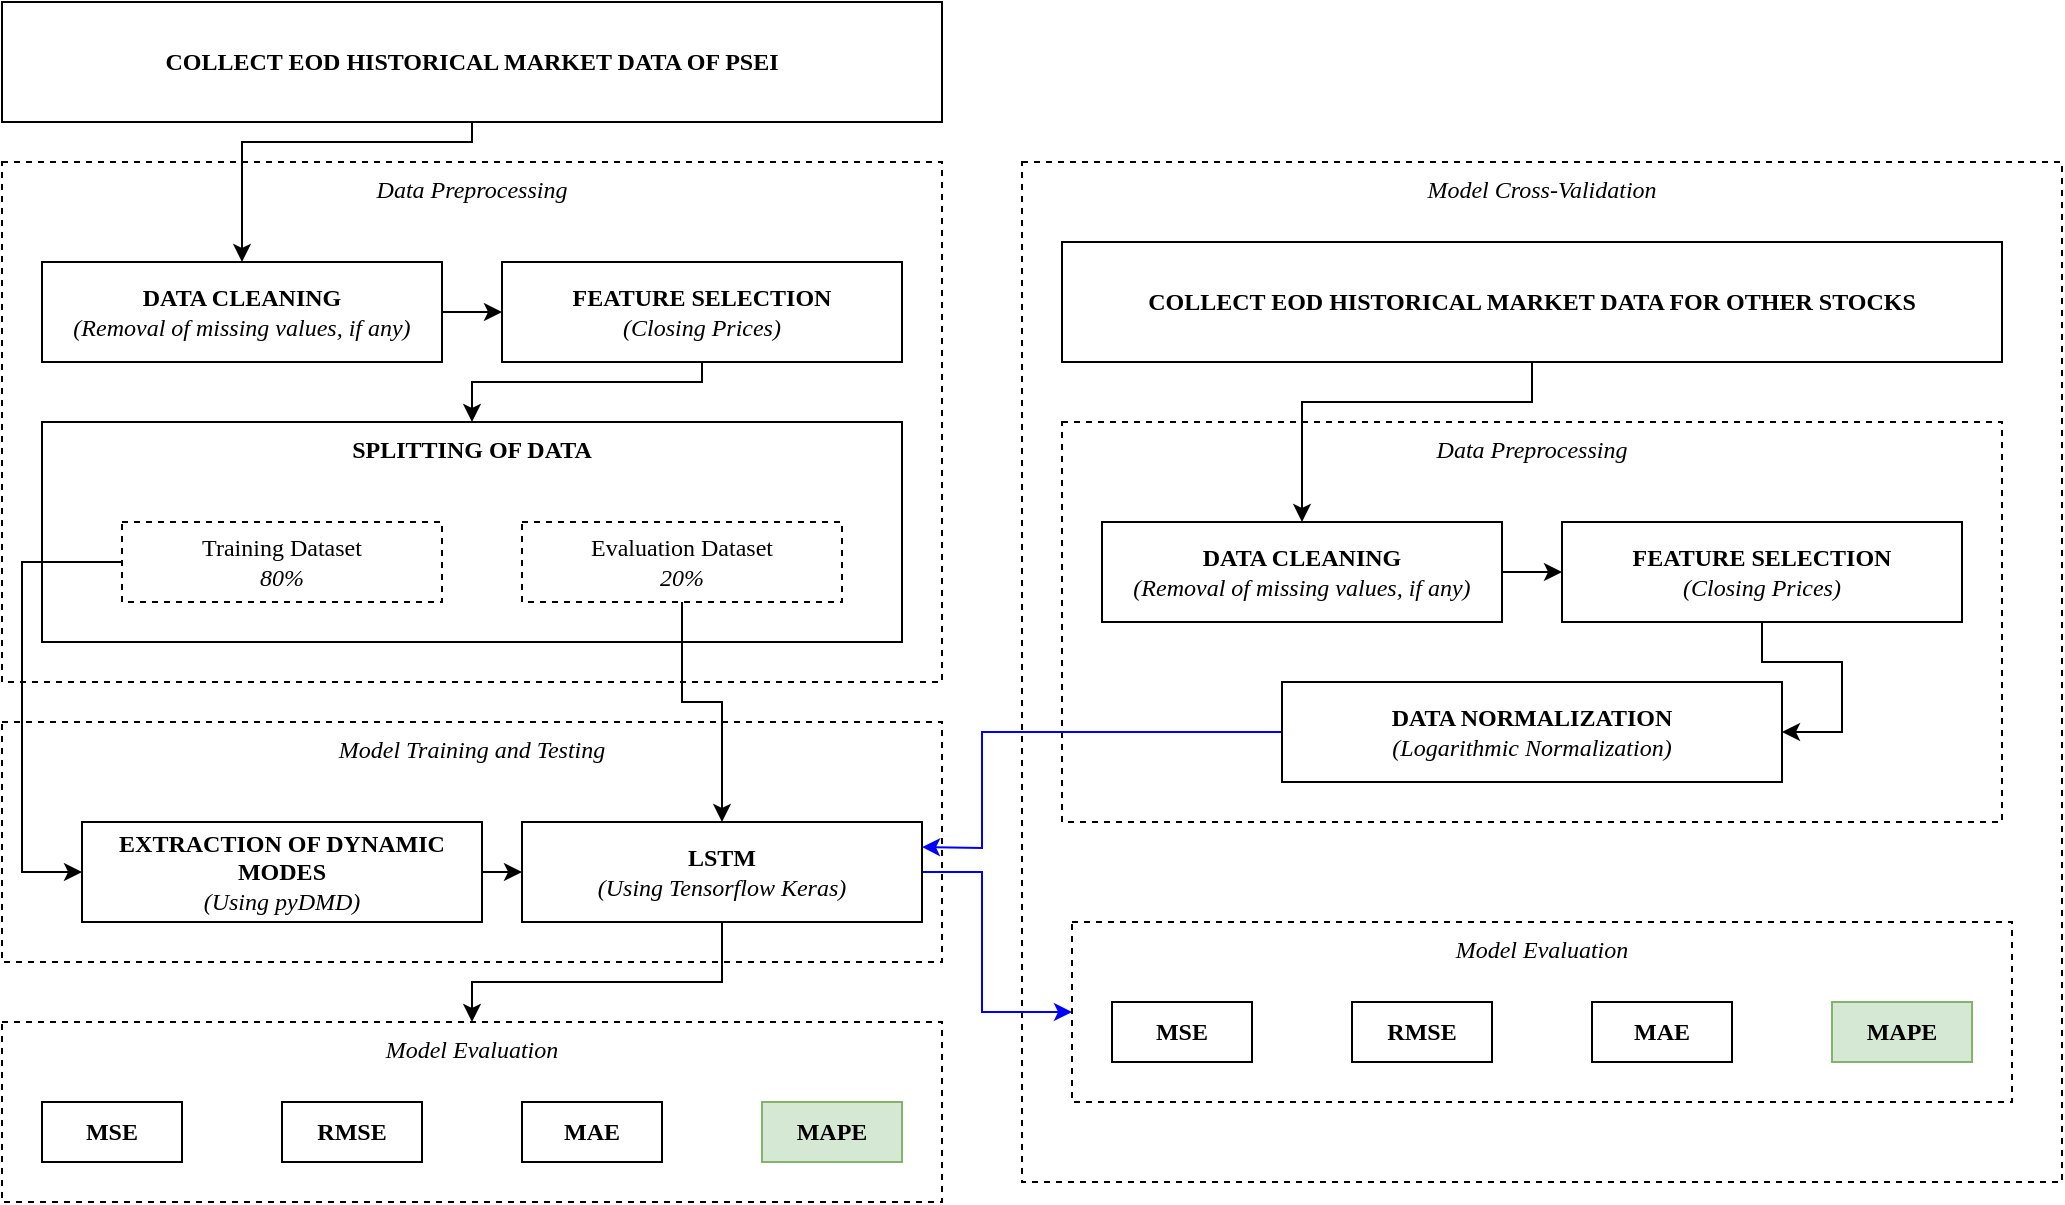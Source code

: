 <mxfile scale="5" border="0">
    <diagram id="94scwhOmTTR12zCoKxJa" name="Page-1">
        <mxGraphModel dx="695" dy="454" grid="1" gridSize="10" guides="1" tooltips="1" connect="1" arrows="1" fold="1" page="1" pageScale="1" pageWidth="850" pageHeight="1100" math="0" shadow="0">
            <root>
                <mxCell id="0"/>
                <mxCell id="1" parent="0"/>
                <mxCell id="76" value="&lt;span style=&quot;font-weight: normal;&quot;&gt;&lt;i&gt;Model Cross-Validation&lt;br&gt;&lt;/i&gt;&lt;/span&gt;" style="rounded=0;whiteSpace=wrap;html=1;fontFamily=CMU;fontSource=https%3A%2F%2Ffontlibrary.org%2F%2Fface%2Fcmu-serif;fontStyle=1;verticalAlign=top;dashed=1;" vertex="1" parent="1">
                    <mxGeometry x="700" y="140" width="520" height="510" as="geometry"/>
                </mxCell>
                <mxCell id="2" value="COLLECT EOD HISTORICAL MARKET DATA OF PSEI" style="rounded=0;whiteSpace=wrap;html=1;fontFamily=CMU;fontSource=https%3A%2F%2Ffontlibrary.org%2F%2Fface%2Fcmu-serif;fontStyle=1" parent="1" vertex="1">
                    <mxGeometry x="190" y="60" width="470" height="60" as="geometry"/>
                </mxCell>
                <mxCell id="4" value="&lt;i style=&quot;font-weight: normal;&quot;&gt;Data Preprocessing&lt;/i&gt;" style="rounded=0;whiteSpace=wrap;html=1;fontFamily=CMU;fontSource=https%3A%2F%2Ffontlibrary.org%2F%2Fface%2Fcmu-serif;fontStyle=1;verticalAlign=top;dashed=1;" parent="1" vertex="1">
                    <mxGeometry x="190" y="140" width="470" height="260" as="geometry"/>
                </mxCell>
                <mxCell id="5" value="&lt;span style=&quot;font-weight: normal;&quot;&gt;&lt;i&gt;Model Training and Testing&lt;/i&gt;&lt;/span&gt;" style="rounded=0;whiteSpace=wrap;html=1;fontFamily=CMU;fontSource=https%3A%2F%2Ffontlibrary.org%2F%2Fface%2Fcmu-serif;fontStyle=1;verticalAlign=top;dashed=1;" parent="1" vertex="1">
                    <mxGeometry x="190" y="420" width="470" height="120" as="geometry"/>
                </mxCell>
                <mxCell id="6" value="&lt;span style=&quot;background-color: rgb(255, 255, 255);&quot;&gt;SPLITTING OF DATA&lt;/span&gt;" style="rounded=0;whiteSpace=wrap;html=1;fontFamily=CMU;fontSource=https%3A%2F%2Ffontlibrary.org%2F%2Fface%2Fcmu-serif;fontStyle=1;verticalAlign=top;align=center;" parent="1" vertex="1">
                    <mxGeometry x="210" y="270" width="430" height="110" as="geometry"/>
                </mxCell>
                <mxCell id="10" style="edgeStyle=none;rounded=0;html=1;exitX=1;exitY=0.5;exitDx=0;exitDy=0;entryX=0;entryY=0.5;entryDx=0;entryDy=0;fontFamily=CMU;fontSource=https%3A%2F%2Ffontlibrary.org%2F%2Fface%2Fcmu-serif;" parent="1" source="7" target="8" edge="1">
                    <mxGeometry relative="1" as="geometry"/>
                </mxCell>
                <mxCell id="7" value="&lt;span style=&quot;background-color: rgb(255, 255, 255);&quot;&gt;DATA CLEANING&lt;br&gt;&lt;span style=&quot;font-weight: normal;&quot;&gt;&lt;i&gt;(Removal of missing values, if any)&lt;/i&gt;&lt;/span&gt;&lt;br&gt;&lt;/span&gt;" style="rounded=0;whiteSpace=wrap;html=1;fontFamily=CMU;fontSource=https%3A%2F%2Ffontlibrary.org%2F%2Fface%2Fcmu-serif;fontStyle=1;verticalAlign=middle;align=center;" parent="1" vertex="1">
                    <mxGeometry x="210" y="190" width="200" height="50" as="geometry"/>
                </mxCell>
                <mxCell id="11" style="edgeStyle=none;rounded=0;html=1;exitX=0.5;exitY=1;exitDx=0;exitDy=0;entryX=0.5;entryY=0;entryDx=0;entryDy=0;fontFamily=CMU;fontSource=https%3A%2F%2Ffontlibrary.org%2F%2Fface%2Fcmu-serif;" parent="1" source="8" target="6" edge="1">
                    <mxGeometry relative="1" as="geometry">
                        <Array as="points">
                            <mxPoint x="540" y="250"/>
                            <mxPoint x="425" y="250"/>
                        </Array>
                    </mxGeometry>
                </mxCell>
                <mxCell id="8" value="&lt;span style=&quot;background-color: rgb(255, 255, 255);&quot;&gt;FEATURE SELECTION&lt;br&gt;&lt;span style=&quot;font-weight: normal;&quot;&gt;&lt;i&gt;(Closing Prices)&lt;/i&gt;&lt;/span&gt;&lt;br&gt;&lt;/span&gt;" style="rounded=0;whiteSpace=wrap;html=1;fontFamily=CMU;fontSource=https%3A%2F%2Ffontlibrary.org%2F%2Fface%2Fcmu-serif;fontStyle=1;verticalAlign=middle;align=center;" parent="1" vertex="1">
                    <mxGeometry x="440" y="190" width="200" height="50" as="geometry"/>
                </mxCell>
                <mxCell id="9" style="edgeStyle=none;html=1;exitX=0.5;exitY=1;exitDx=0;exitDy=0;entryX=0.5;entryY=0;entryDx=0;entryDy=0;fontFamily=CMU;fontSource=https%3A%2F%2Ffontlibrary.org%2F%2Fface%2Fcmu-serif;rounded=0;" parent="1" source="2" target="7" edge="1">
                    <mxGeometry relative="1" as="geometry">
                        <Array as="points">
                            <mxPoint x="425" y="130"/>
                            <mxPoint x="310" y="130"/>
                        </Array>
                    </mxGeometry>
                </mxCell>
                <mxCell id="21" style="edgeStyle=none;rounded=0;html=1;exitX=0;exitY=0.5;exitDx=0;exitDy=0;entryX=0;entryY=0.5;entryDx=0;entryDy=0;fontFamily=CMU;fontSource=https%3A%2F%2Ffontlibrary.org%2F%2Fface%2Fcmu-serif;" parent="1" source="12" target="16" edge="1">
                    <mxGeometry relative="1" as="geometry">
                        <Array as="points">
                            <mxPoint x="200" y="340"/>
                            <mxPoint x="200" y="495"/>
                        </Array>
                    </mxGeometry>
                </mxCell>
                <mxCell id="12" value="Training Dataset&lt;br&gt;&lt;i&gt;80%&lt;/i&gt;" style="rounded=0;whiteSpace=wrap;html=1;dashed=1;labelBackgroundColor=#FFFFFF;fontFamily=CMU;fontSource=https%3A%2F%2Ffontlibrary.org%2F%2Fface%2Fcmu-serif;" parent="1" vertex="1">
                    <mxGeometry x="250" y="320" width="160" height="40" as="geometry"/>
                </mxCell>
                <mxCell id="22" style="edgeStyle=none;rounded=0;html=1;exitX=0.5;exitY=1;exitDx=0;exitDy=0;entryX=0.5;entryY=0;entryDx=0;entryDy=0;fontFamily=CMU;fontSource=https%3A%2F%2Ffontlibrary.org%2F%2Fface%2Fcmu-serif;" parent="1" source="13" target="17" edge="1">
                    <mxGeometry relative="1" as="geometry">
                        <Array as="points">
                            <mxPoint x="530" y="410"/>
                            <mxPoint x="550" y="410"/>
                        </Array>
                    </mxGeometry>
                </mxCell>
                <mxCell id="13" value="Evaluation Dataset&lt;br&gt;&lt;i&gt;20%&lt;/i&gt;" style="rounded=0;whiteSpace=wrap;html=1;dashed=1;labelBackgroundColor=#FFFFFF;fontFamily=CMU;fontSource=https%3A%2F%2Ffontlibrary.org%2F%2Fface%2Fcmu-serif;" parent="1" vertex="1">
                    <mxGeometry x="450" y="320" width="160" height="40" as="geometry"/>
                </mxCell>
                <mxCell id="19" style="edgeStyle=none;rounded=0;html=1;exitX=1;exitY=0.5;exitDx=0;exitDy=0;entryX=0;entryY=0.5;entryDx=0;entryDy=0;fontFamily=CMU;fontSource=https%3A%2F%2Ffontlibrary.org%2F%2Fface%2Fcmu-serif;" parent="1" source="16" target="17" edge="1">
                    <mxGeometry relative="1" as="geometry"/>
                </mxCell>
                <mxCell id="16" value="&lt;span style=&quot;background-color: rgb(255, 255, 255);&quot;&gt;EXTRACTION OF DYNAMIC MODES&lt;br&gt;&lt;span style=&quot;font-weight: normal;&quot;&gt;&lt;i&gt;(Using pyDMD)&lt;/i&gt;&lt;/span&gt;&lt;br&gt;&lt;/span&gt;" style="rounded=0;whiteSpace=wrap;html=1;fontFamily=CMU;fontSource=https%3A%2F%2Ffontlibrary.org%2F%2Fface%2Fcmu-serif;fontStyle=1;verticalAlign=middle;align=center;" parent="1" vertex="1">
                    <mxGeometry x="230" y="470" width="200" height="50" as="geometry"/>
                </mxCell>
                <mxCell id="23" style="edgeStyle=none;rounded=0;html=1;exitX=0.5;exitY=1;exitDx=0;exitDy=0;entryX=0.5;entryY=0;entryDx=0;entryDy=0;fontFamily=CMU;fontSource=https%3A%2F%2Ffontlibrary.org%2F%2Fface%2Fcmu-serif;" parent="1" source="17" target="20" edge="1">
                    <mxGeometry relative="1" as="geometry">
                        <Array as="points">
                            <mxPoint x="550" y="550"/>
                            <mxPoint x="425" y="550"/>
                        </Array>
                    </mxGeometry>
                </mxCell>
                <mxCell id="70" style="edgeStyle=none;rounded=0;html=1;exitX=1;exitY=0.5;exitDx=0;exitDy=0;entryX=0;entryY=0.5;entryDx=0;entryDy=0;fontFamily=CMU;fontSource=https%3A%2F%2Ffontlibrary.org%2F%2Fface%2Fcmu-serif;fillColor=#dae8fc;strokeColor=#0000FF;" parent="1" source="17" target="71" edge="1">
                    <mxGeometry relative="1" as="geometry">
                        <Array as="points">
                            <mxPoint x="680" y="495"/>
                            <mxPoint x="680" y="565"/>
                        </Array>
                        <mxPoint x="720" y="465" as="targetPoint"/>
                    </mxGeometry>
                </mxCell>
                <mxCell id="17" value="&lt;span style=&quot;background-color: rgb(255, 255, 255);&quot;&gt;LSTM&lt;br&gt;&lt;span style=&quot;font-weight: normal;&quot;&gt;&lt;i&gt;(Using Tensorflow Keras)&lt;/i&gt;&lt;/span&gt;&lt;br&gt;&lt;/span&gt;" style="rounded=0;whiteSpace=wrap;html=1;fontFamily=CMU;fontSource=https%3A%2F%2Ffontlibrary.org%2F%2Fface%2Fcmu-serif;fontStyle=1;verticalAlign=middle;align=center;" parent="1" vertex="1">
                    <mxGeometry x="450" y="470" width="200" height="50" as="geometry"/>
                </mxCell>
                <mxCell id="20" value="&lt;span style=&quot;font-weight: normal;&quot;&gt;&lt;i&gt;Model Evaluation&lt;br&gt;&lt;br&gt;&lt;/i&gt;&lt;/span&gt;" style="rounded=0;whiteSpace=wrap;html=1;fontFamily=CMU;fontSource=https%3A%2F%2Ffontlibrary.org%2F%2Fface%2Fcmu-serif;fontStyle=1;verticalAlign=top;dashed=1;" parent="1" vertex="1">
                    <mxGeometry x="190" y="570" width="470" height="90" as="geometry"/>
                </mxCell>
                <mxCell id="24" value="&lt;span style=&quot;background-color: rgb(255, 255, 255);&quot;&gt;MSE&lt;br&gt;&lt;/span&gt;" style="rounded=0;whiteSpace=wrap;html=1;fontFamily=CMU;fontSource=https%3A%2F%2Ffontlibrary.org%2F%2Fface%2Fcmu-serif;fontStyle=1;verticalAlign=middle;align=center;" parent="1" vertex="1">
                    <mxGeometry x="210" y="610" width="70" height="30" as="geometry"/>
                </mxCell>
                <mxCell id="25" value="&lt;span style=&quot;background-color: rgb(255, 255, 255);&quot;&gt;RMSE&lt;br&gt;&lt;/span&gt;" style="rounded=0;whiteSpace=wrap;html=1;fontFamily=CMU;fontSource=https%3A%2F%2Ffontlibrary.org%2F%2Fface%2Fcmu-serif;fontStyle=1;verticalAlign=middle;align=center;" parent="1" vertex="1">
                    <mxGeometry x="330" y="610" width="70" height="30" as="geometry"/>
                </mxCell>
                <mxCell id="26" value="&lt;span style=&quot;background-color: rgb(255, 255, 255);&quot;&gt;MAE&lt;br&gt;&lt;/span&gt;" style="rounded=0;whiteSpace=wrap;html=1;fontFamily=CMU;fontSource=https%3A%2F%2Ffontlibrary.org%2F%2Fface%2Fcmu-serif;fontStyle=1;verticalAlign=middle;align=center;" parent="1" vertex="1">
                    <mxGeometry x="450" y="610" width="70" height="30" as="geometry"/>
                </mxCell>
                <mxCell id="27" value="&lt;span style=&quot;&quot;&gt;MAPE&lt;br&gt;&lt;/span&gt;" style="rounded=0;whiteSpace=wrap;html=1;fontFamily=CMU;fontSource=https%3A%2F%2Ffontlibrary.org%2F%2Fface%2Fcmu-serif;fontStyle=1;verticalAlign=middle;align=center;fillColor=#D5E8D4;strokeColor=#82b366;fontColor=#000000;labelBackgroundColor=#D5E8D4;" parent="1" vertex="1">
                    <mxGeometry x="570" y="610" width="70" height="30" as="geometry"/>
                </mxCell>
                <mxCell id="31" value="COLLECT EOD HISTORICAL MARKET DATA FOR OTHER STOCKS" style="rounded=0;whiteSpace=wrap;html=1;fontFamily=CMU;fontSource=https%3A%2F%2Ffontlibrary.org%2F%2Fface%2Fcmu-serif;fontStyle=1" parent="1" vertex="1">
                    <mxGeometry x="720" y="180" width="470" height="60" as="geometry"/>
                </mxCell>
                <mxCell id="45" value="&lt;i style=&quot;font-weight: normal;&quot;&gt;Data Preprocessing&lt;/i&gt;" style="rounded=0;whiteSpace=wrap;html=1;fontFamily=CMU;fontSource=https%3A%2F%2Ffontlibrary.org%2F%2Fface%2Fcmu-serif;fontStyle=1;verticalAlign=top;dashed=1;" parent="1" vertex="1">
                    <mxGeometry x="720" y="270" width="470" height="200" as="geometry"/>
                </mxCell>
                <mxCell id="48" style="edgeStyle=none;rounded=0;html=1;exitX=1;exitY=0.5;exitDx=0;exitDy=0;entryX=0;entryY=0.5;entryDx=0;entryDy=0;fontFamily=CMU;fontSource=https%3A%2F%2Ffontlibrary.org%2F%2Fface%2Fcmu-serif;" parent="1" source="49" target="51" edge="1">
                    <mxGeometry relative="1" as="geometry"/>
                </mxCell>
                <mxCell id="49" value="&lt;span style=&quot;background-color: rgb(255, 255, 255);&quot;&gt;DATA CLEANING&lt;br&gt;&lt;span style=&quot;font-weight: normal;&quot;&gt;&lt;i&gt;(Removal of missing values, if any)&lt;/i&gt;&lt;/span&gt;&lt;br&gt;&lt;/span&gt;" style="rounded=0;whiteSpace=wrap;html=1;fontFamily=CMU;fontSource=https%3A%2F%2Ffontlibrary.org%2F%2Fface%2Fcmu-serif;fontStyle=1;verticalAlign=middle;align=center;" parent="1" vertex="1">
                    <mxGeometry x="740" y="320" width="200" height="50" as="geometry"/>
                </mxCell>
                <mxCell id="78" style="edgeStyle=none;html=1;exitX=0.5;exitY=1;exitDx=0;exitDy=0;entryX=1;entryY=0.5;entryDx=0;entryDy=0;fontColor=#000000;rounded=0;" edge="1" parent="1" source="51" target="77">
                    <mxGeometry relative="1" as="geometry">
                        <Array as="points">
                            <mxPoint x="1070" y="390"/>
                            <mxPoint x="1110" y="390"/>
                            <mxPoint x="1110" y="425"/>
                        </Array>
                    </mxGeometry>
                </mxCell>
                <mxCell id="51" value="&lt;span style=&quot;background-color: rgb(255, 255, 255);&quot;&gt;FEATURE SELECTION&lt;br&gt;&lt;span style=&quot;font-weight: normal;&quot;&gt;&lt;i&gt;(Closing Prices)&lt;/i&gt;&lt;/span&gt;&lt;br&gt;&lt;/span&gt;" style="rounded=0;whiteSpace=wrap;html=1;fontFamily=CMU;fontSource=https%3A%2F%2Ffontlibrary.org%2F%2Fface%2Fcmu-serif;fontStyle=1;verticalAlign=middle;align=center;" parent="1" vertex="1">
                    <mxGeometry x="970" y="320" width="200" height="50" as="geometry"/>
                </mxCell>
                <mxCell id="67" style="edgeStyle=none;rounded=0;html=1;exitX=0.5;exitY=1;exitDx=0;exitDy=0;entryX=0.5;entryY=0;entryDx=0;entryDy=0;fontFamily=CMU;fontSource=https%3A%2F%2Ffontlibrary.org%2F%2Fface%2Fcmu-serif;" parent="1" source="31" target="49" edge="1">
                    <mxGeometry relative="1" as="geometry">
                        <Array as="points">
                            <mxPoint x="955" y="260"/>
                            <mxPoint x="840" y="260"/>
                        </Array>
                    </mxGeometry>
                </mxCell>
                <mxCell id="71" value="&lt;span style=&quot;font-weight: normal;&quot;&gt;&lt;i&gt;Model Evaluation&lt;br&gt;&lt;br&gt;&lt;/i&gt;&lt;/span&gt;" style="rounded=0;whiteSpace=wrap;html=1;fontFamily=CMU;fontSource=https%3A%2F%2Ffontlibrary.org%2F%2Fface%2Fcmu-serif;fontStyle=1;verticalAlign=top;dashed=1;" vertex="1" parent="1">
                    <mxGeometry x="725" y="520" width="470" height="90" as="geometry"/>
                </mxCell>
                <mxCell id="72" value="&lt;span style=&quot;background-color: rgb(255, 255, 255);&quot;&gt;MSE&lt;br&gt;&lt;/span&gt;" style="rounded=0;whiteSpace=wrap;html=1;fontFamily=CMU;fontSource=https%3A%2F%2Ffontlibrary.org%2F%2Fface%2Fcmu-serif;fontStyle=1;verticalAlign=middle;align=center;" vertex="1" parent="1">
                    <mxGeometry x="745" y="560" width="70" height="30" as="geometry"/>
                </mxCell>
                <mxCell id="73" value="&lt;span style=&quot;background-color: rgb(255, 255, 255);&quot;&gt;RMSE&lt;br&gt;&lt;/span&gt;" style="rounded=0;whiteSpace=wrap;html=1;fontFamily=CMU;fontSource=https%3A%2F%2Ffontlibrary.org%2F%2Fface%2Fcmu-serif;fontStyle=1;verticalAlign=middle;align=center;" vertex="1" parent="1">
                    <mxGeometry x="865" y="560" width="70" height="30" as="geometry"/>
                </mxCell>
                <mxCell id="74" value="&lt;span style=&quot;background-color: rgb(255, 255, 255);&quot;&gt;MAE&lt;br&gt;&lt;/span&gt;" style="rounded=0;whiteSpace=wrap;html=1;fontFamily=CMU;fontSource=https%3A%2F%2Ffontlibrary.org%2F%2Fface%2Fcmu-serif;fontStyle=1;verticalAlign=middle;align=center;" vertex="1" parent="1">
                    <mxGeometry x="985" y="560" width="70" height="30" as="geometry"/>
                </mxCell>
                <mxCell id="75" value="&lt;span style=&quot;&quot;&gt;MAPE&lt;br&gt;&lt;/span&gt;" style="rounded=0;whiteSpace=wrap;html=1;fontFamily=CMU;fontSource=https%3A%2F%2Ffontlibrary.org%2F%2Fface%2Fcmu-serif;fontStyle=1;verticalAlign=middle;align=center;fillColor=#D5E8D4;strokeColor=#82b366;fontColor=#000000;labelBackgroundColor=#D5E8D4;" vertex="1" parent="1">
                    <mxGeometry x="1105" y="560" width="70" height="30" as="geometry"/>
                </mxCell>
                <mxCell id="79" style="edgeStyle=none;rounded=0;html=1;exitX=0;exitY=0.5;exitDx=0;exitDy=0;entryX=1;entryY=0.25;entryDx=0;entryDy=0;fontColor=#000000;strokeColor=#0000ff;" edge="1" parent="1" source="77" target="17">
                    <mxGeometry relative="1" as="geometry">
                        <Array as="points">
                            <mxPoint x="680" y="425"/>
                            <mxPoint x="680" y="483"/>
                        </Array>
                    </mxGeometry>
                </mxCell>
                <mxCell id="77" value="&lt;span style=&quot;background-color: rgb(255, 255, 255);&quot;&gt;DATA NORMALIZATION&lt;/span&gt;&lt;br style=&quot;border-color: var(--border-color);&quot;&gt;&lt;span style=&quot;border-color: var(--border-color); font-weight: normal;&quot;&gt;&lt;i style=&quot;border-color: var(--border-color);&quot;&gt;(Logarithmic Normalization)&lt;/i&gt;&lt;/span&gt;&lt;span style=&quot;background-color: rgb(255, 255, 255);&quot;&gt;&lt;br&gt;&lt;/span&gt;" style="rounded=0;whiteSpace=wrap;html=1;fontFamily=CMU;fontSource=https%3A%2F%2Ffontlibrary.org%2F%2Fface%2Fcmu-serif;fontStyle=1;verticalAlign=middle;align=center;" vertex="1" parent="1">
                    <mxGeometry x="830" y="400" width="250" height="50" as="geometry"/>
                </mxCell>
            </root>
        </mxGraphModel>
    </diagram>
</mxfile>